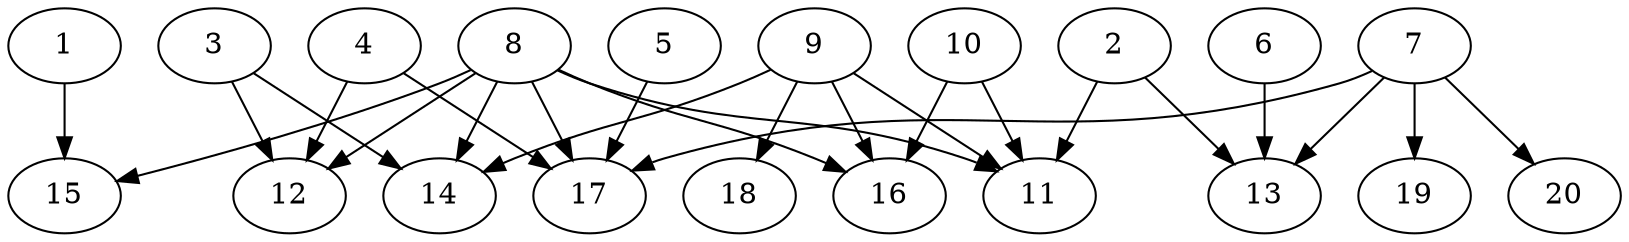 // DAG automatically generated by daggen at Sat Jul 27 15:39:05 2019
// ./daggen --dot -n 20 --ccr 0.3 --fat 0.8 --regular 0.5 --density 0.4 --mindata 5242880 --maxdata 52428800 
digraph G {
  1 [size="155398827", alpha="0.11", expect_size="46619648"] 
  1 -> 15 [size ="46619648"]
  2 [size="18684587", alpha="0.07", expect_size="5605376"] 
  2 -> 11 [size ="5605376"]
  2 -> 13 [size ="5605376"]
  3 [size="31750827", alpha="0.13", expect_size="9525248"] 
  3 -> 12 [size ="9525248"]
  3 -> 14 [size ="9525248"]
  4 [size="139496107", alpha="0.01", expect_size="41848832"] 
  4 -> 12 [size ="41848832"]
  4 -> 17 [size ="41848832"]
  5 [size="136840533", alpha="0.16", expect_size="41052160"] 
  5 -> 17 [size ="41052160"]
  6 [size="150691840", alpha="0.03", expect_size="45207552"] 
  6 -> 13 [size ="45207552"]
  7 [size="146425173", alpha="0.17", expect_size="43927552"] 
  7 -> 13 [size ="43927552"]
  7 -> 17 [size ="43927552"]
  7 -> 19 [size ="43927552"]
  7 -> 20 [size ="43927552"]
  8 [size="54732800", alpha="0.11", expect_size="16419840"] 
  8 -> 11 [size ="16419840"]
  8 -> 12 [size ="16419840"]
  8 -> 14 [size ="16419840"]
  8 -> 15 [size ="16419840"]
  8 -> 16 [size ="16419840"]
  8 -> 17 [size ="16419840"]
  9 [size="19531093", alpha="0.05", expect_size="5859328"] 
  9 -> 11 [size ="5859328"]
  9 -> 14 [size ="5859328"]
  9 -> 16 [size ="5859328"]
  9 -> 18 [size ="5859328"]
  10 [size="50350080", alpha="0.16", expect_size="15105024"] 
  10 -> 11 [size ="15105024"]
  10 -> 16 [size ="15105024"]
  11 [size="43400533", alpha="0.20", expect_size="13020160"] 
  12 [size="133642240", alpha="0.01", expect_size="40092672"] 
  13 [size="31839573", alpha="0.15", expect_size="9551872"] 
  14 [size="133229227", alpha="0.00", expect_size="39968768"] 
  15 [size="139451733", alpha="0.09", expect_size="41835520"] 
  16 [size="106984107", alpha="0.05", expect_size="32095232"] 
  17 [size="129576960", alpha="0.19", expect_size="38873088"] 
  18 [size="102386347", alpha="0.10", expect_size="30715904"] 
  19 [size="33235627", alpha="0.13", expect_size="9970688"] 
  20 [size="74745173", alpha="0.15", expect_size="22423552"] 
}
